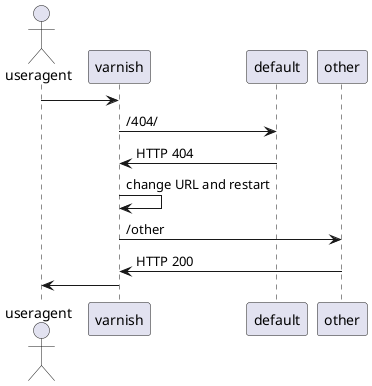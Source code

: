 @startuml

actor useragent
participant varnish
participant default
participant other

useragent -> varnish
varnish -> default : /404/
varnish <- default : HTTP 404
varnish -> varnish : change URL and restart
varnish -> other : /other
varnish <- other : HTTP 200
useragent <- varnish

@enduml
